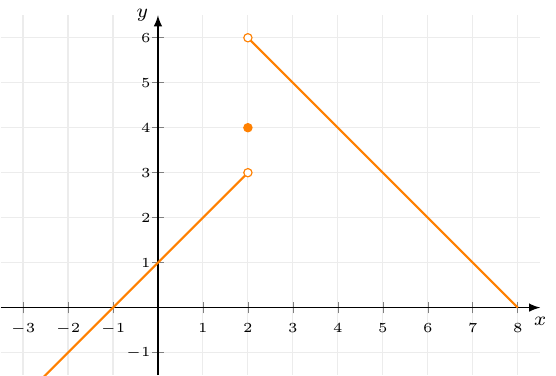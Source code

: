 \documentclass[crop]{standalone}
\usepackage[dvipsnames]{xcolor}
\usepackage{tikz}
\usepackage{pgfplots}
\pgfplotsset{compat=1.18}
\begin{document}
  \begin{tikzpicture}
    \begin{axis}[%
      axis x line=center,axis y line=center,
      unit vector ratio={1 1},
      xlabel={$x$},ylabel={$y$},
      xlabel style={below,font=\scriptsize},
      ylabel style={left,font=\scriptsize},
      xmin=-3.5,xmax=8.5,
      xtick={-3,-2,-1,0,1,2,3,4,5,6,7,8},
      xticklabel style={font=\tiny},
      ymin=-1.5,ymax=6.5,
      ytick={-1,0,1,2,3,4,5,6},
      yticklabel style={font=\tiny,xshift=0.3em},
      axis line style={-latex},
      grid=major,
      major grid style={gray!15},
      declare function={
        f(\x) = \x + 1;
        g(\x) = -\x + 8;
      }
    ]%
      \addplot[mark=none,color=orange,thick,samples=1000,%
        domain=-5:2,
      ] {f(x)};
      \addplot[mark=none,color=orange,thick,samples=1000,%
        domain=2:8,
      ] {g(x)};

      \addplot[mark=*,mark size=1.5pt,color=orange] coordinates {(2,3)};
      \addplot[mark=*,mark size=1pt,color=white] coordinates {(2,3)};
      \addplot[mark=*,mark size=1.5pt,color=orange] coordinates {(2,6)};
      \addplot[mark=*,mark size=1pt,color=white] coordinates {(2,6)};
      \addplot[mark=*,mark size=1.5pt,color=orange] coordinates {(2,4)};
    \end{axis}
  \end{tikzpicture}%
\end{document}